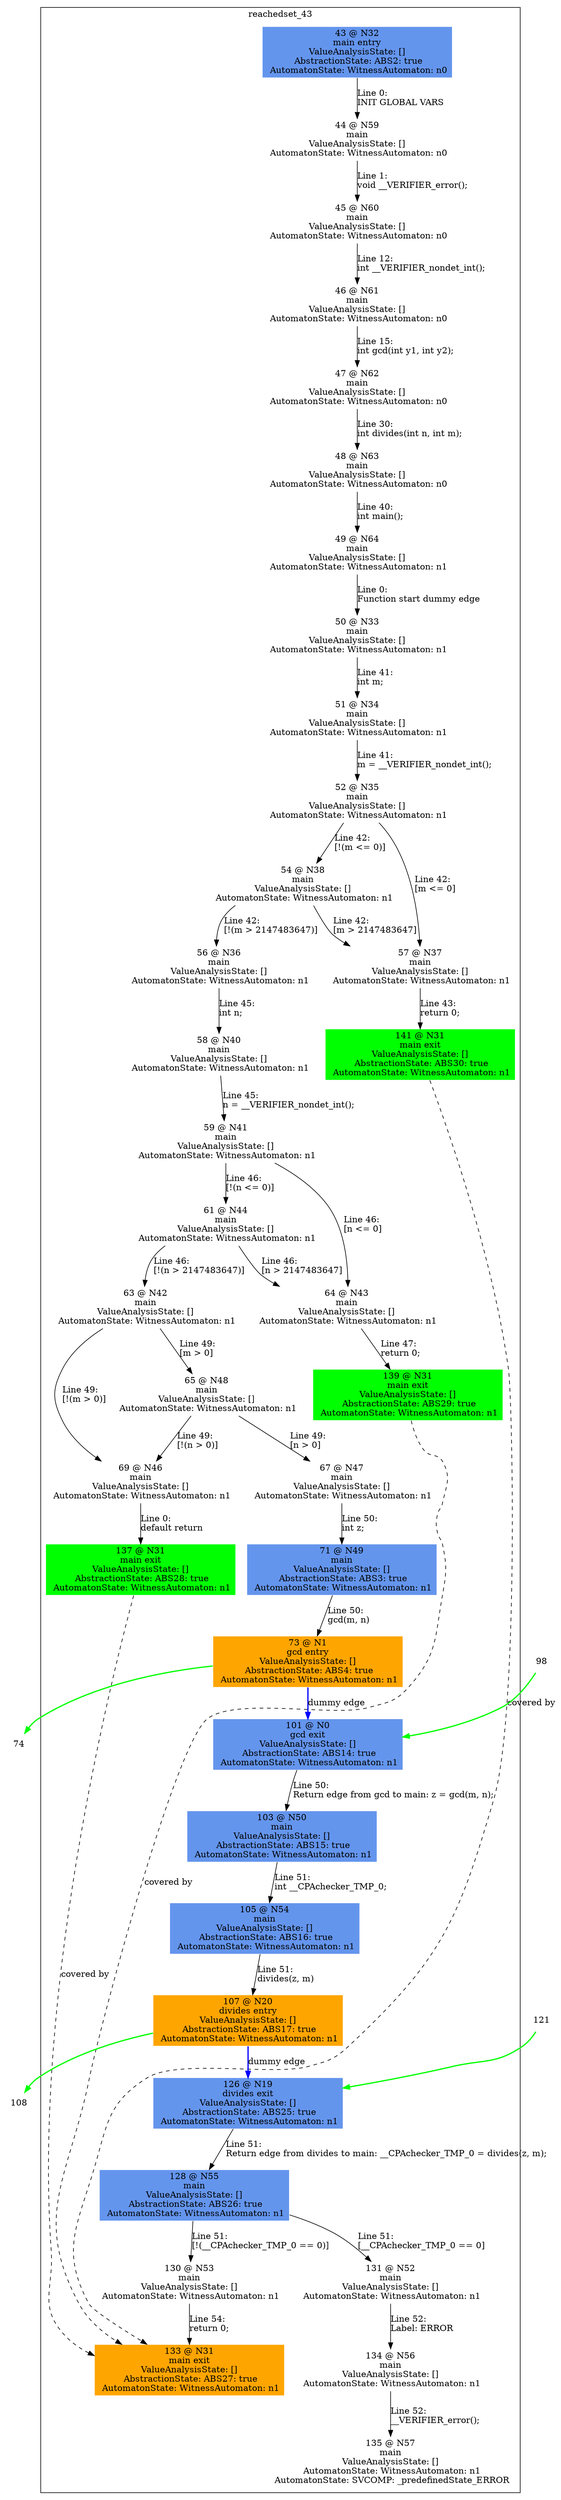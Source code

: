 digraph ARG {
node [style="filled" shape="box" color="white"]
subgraph cluster_43 {
label="reachedset_43"
43 [fillcolor="cornflowerblue" label="43 @ N32\nmain entry\nValueAnalysisState: []\n AbstractionState: ABS2: true\n AutomatonState: WitnessAutomaton: n0\n" id="43"]
44 [label="44 @ N59\nmain\nValueAnalysisState: []\n AutomatonState: WitnessAutomaton: n0\n" id="44"]
45 [label="45 @ N60\nmain\nValueAnalysisState: []\n AutomatonState: WitnessAutomaton: n0\n" id="45"]
46 [label="46 @ N61\nmain\nValueAnalysisState: []\n AutomatonState: WitnessAutomaton: n0\n" id="46"]
47 [label="47 @ N62\nmain\nValueAnalysisState: []\n AutomatonState: WitnessAutomaton: n0\n" id="47"]
48 [label="48 @ N63\nmain\nValueAnalysisState: []\n AutomatonState: WitnessAutomaton: n0\n" id="48"]
49 [label="49 @ N64\nmain\nValueAnalysisState: []\n AutomatonState: WitnessAutomaton: n1\n" id="49"]
50 [label="50 @ N33\nmain\nValueAnalysisState: []\n AutomatonState: WitnessAutomaton: n1\n" id="50"]
51 [label="51 @ N34\nmain\nValueAnalysisState: []\n AutomatonState: WitnessAutomaton: n1\n" id="51"]
52 [label="52 @ N35\nmain\nValueAnalysisState: []\n AutomatonState: WitnessAutomaton: n1\n" id="52"]
57 [label="57 @ N37\nmain\nValueAnalysisState: []\n AutomatonState: WitnessAutomaton: n1\n" id="57"]
141 [fillcolor="green" label="141 @ N31\nmain exit\nValueAnalysisState: []\n AbstractionState: ABS30: true\n AutomatonState: WitnessAutomaton: n1\n" id="141"]
54 [label="54 @ N38\nmain\nValueAnalysisState: []\n AutomatonState: WitnessAutomaton: n1\n" id="54"]
56 [label="56 @ N36\nmain\nValueAnalysisState: []\n AutomatonState: WitnessAutomaton: n1\n" id="56"]
58 [label="58 @ N40\nmain\nValueAnalysisState: []\n AutomatonState: WitnessAutomaton: n1\n" id="58"]
59 [label="59 @ N41\nmain\nValueAnalysisState: []\n AutomatonState: WitnessAutomaton: n1\n" id="59"]
64 [label="64 @ N43\nmain\nValueAnalysisState: []\n AutomatonState: WitnessAutomaton: n1\n" id="64"]
139 [fillcolor="green" label="139 @ N31\nmain exit\nValueAnalysisState: []\n AbstractionState: ABS29: true\n AutomatonState: WitnessAutomaton: n1\n" id="139"]
61 [label="61 @ N44\nmain\nValueAnalysisState: []\n AutomatonState: WitnessAutomaton: n1\n" id="61"]
63 [label="63 @ N42\nmain\nValueAnalysisState: []\n AutomatonState: WitnessAutomaton: n1\n" id="63"]
69 [label="69 @ N46\nmain\nValueAnalysisState: []\n AutomatonState: WitnessAutomaton: n1\n" id="69"]
137 [fillcolor="green" label="137 @ N31\nmain exit\nValueAnalysisState: []\n AbstractionState: ABS28: true\n AutomatonState: WitnessAutomaton: n1\n" id="137"]
65 [label="65 @ N48\nmain\nValueAnalysisState: []\n AutomatonState: WitnessAutomaton: n1\n" id="65"]
67 [label="67 @ N47\nmain\nValueAnalysisState: []\n AutomatonState: WitnessAutomaton: n1\n" id="67"]
71 [fillcolor="cornflowerblue" label="71 @ N49\nmain\nValueAnalysisState: []\n AbstractionState: ABS3: true\n AutomatonState: WitnessAutomaton: n1\n" id="71"]
73 [fillcolor="orange" label="73 @ N1\ngcd entry\nValueAnalysisState: []\n AbstractionState: ABS4: true\n AutomatonState: WitnessAutomaton: n1\n" id="73"]
101 [fillcolor="cornflowerblue" label="101 @ N0\ngcd exit\nValueAnalysisState: []\n AbstractionState: ABS14: true\n AutomatonState: WitnessAutomaton: n1\n" id="101"]
103 [fillcolor="cornflowerblue" label="103 @ N50\nmain\nValueAnalysisState: []\n AbstractionState: ABS15: true\n AutomatonState: WitnessAutomaton: n1\n" id="103"]
105 [fillcolor="cornflowerblue" label="105 @ N54\nmain\nValueAnalysisState: []\n AbstractionState: ABS16: true\n AutomatonState: WitnessAutomaton: n1\n" id="105"]
107 [fillcolor="orange" label="107 @ N20\ndivides entry\nValueAnalysisState: []\n AbstractionState: ABS17: true\n AutomatonState: WitnessAutomaton: n1\n" id="107"]
126 [fillcolor="cornflowerblue" label="126 @ N19\ndivides exit\nValueAnalysisState: []\n AbstractionState: ABS25: true\n AutomatonState: WitnessAutomaton: n1\n" id="126"]
128 [fillcolor="cornflowerblue" label="128 @ N55\nmain\nValueAnalysisState: []\n AbstractionState: ABS26: true\n AutomatonState: WitnessAutomaton: n1\n" id="128"]
131 [label="131 @ N52\nmain\nValueAnalysisState: []\n AutomatonState: WitnessAutomaton: n1\n" id="131"]
134 [label="134 @ N56\nmain\nValueAnalysisState: []\n AutomatonState: WitnessAutomaton: n1\n" id="134"]
135 [label="135 @ N57\nmain\nValueAnalysisState: []\n AutomatonState: WitnessAutomaton: n1\n AutomatonState: SVCOMP: _predefinedState_ERROR\n" id="135"]
130 [label="130 @ N53\nmain\nValueAnalysisState: []\n AutomatonState: WitnessAutomaton: n1\n" id="130"]
133 [fillcolor="orange" label="133 @ N31\nmain exit\nValueAnalysisState: []\n AbstractionState: ABS27: true\n AutomatonState: WitnessAutomaton: n1\n" id="133"]
43 -> 44 [label="Line 0: \lINIT GLOBAL VARS\l" id="43 -> 44"]
44 -> 45 [label="Line 1: \lvoid __VERIFIER_error();\l" id="44 -> 45"]
45 -> 46 [label="Line 12: \lint __VERIFIER_nondet_int();\l" id="45 -> 46"]
46 -> 47 [label="Line 15: \lint gcd(int y1, int y2);\l" id="46 -> 47"]
47 -> 48 [label="Line 30: \lint divides(int n, int m);\l" id="47 -> 48"]
48 -> 49 [label="Line 40: \lint main();\l" id="48 -> 49"]
49 -> 50 [label="Line 0: \lFunction start dummy edge\l" id="49 -> 50"]
50 -> 51 [label="Line 41: \lint m;\l" id="50 -> 51"]
51 -> 52 [label="Line 41: \lm = __VERIFIER_nondet_int();\l" id="51 -> 52"]
52 -> 54 [label="Line 42: \l[!(m <= 0)]\l" id="52 -> 54"]
52 -> 57 [label="Line 42: \l[m <= 0]\l" id="52 -> 57"]
57 -> 141 [label="Line 43: \lreturn 0;\l" id="57 -> 141"]
54 -> 56 [label="Line 42: \l[!(m > 2147483647)]\l" id="54 -> 56"]
54 -> 57 [label="Line 42: \l[m > 2147483647]\l" id="54 -> 57"]
56 -> 58 [label="Line 45: \lint n;\l" id="56 -> 58"]
58 -> 59 [label="Line 45: \ln = __VERIFIER_nondet_int();\l" id="58 -> 59"]
59 -> 61 [label="Line 46: \l[!(n <= 0)]\l" id="59 -> 61"]
59 -> 64 [label="Line 46: \l[n <= 0]\l" id="59 -> 64"]
64 -> 139 [label="Line 47: \lreturn 0;\l" id="64 -> 139"]
61 -> 63 [label="Line 46: \l[!(n > 2147483647)]\l" id="61 -> 63"]
61 -> 64 [label="Line 46: \l[n > 2147483647]\l" id="61 -> 64"]
63 -> 65 [label="Line 49: \l[m > 0]\l" id="63 -> 65"]
63 -> 69 [label="Line 49: \l[!(m > 0)]\l" id="63 -> 69"]
69 -> 137 [label="Line 0: \ldefault return\l" id="69 -> 137"]
65 -> 67 [label="Line 49: \l[n > 0]\l" id="65 -> 67"]
65 -> 69 [label="Line 49: \l[!(n > 0)]\l" id="65 -> 69"]
67 -> 71 [label="Line 50: \lint z;\l" id="67 -> 71"]
71 -> 73 [label="Line 50: \lgcd(m, n)\l" id="71 -> 73"]
73 -> 101 [style="bold" color="blue" label="dummy edge" id="73 -> 101"]
101 -> 103 [label="Line 50: \lReturn edge from gcd to main: z = gcd(m, n);\l" id="101 -> 103"]
103 -> 105 [label="Line 51: \lint __CPAchecker_TMP_0;\l" id="103 -> 105"]
105 -> 107 [label="Line 51: \ldivides(z, m)\l" id="105 -> 107"]
107 -> 126 [style="bold" color="blue" label="dummy edge" id="107 -> 126"]
126 -> 128 [label="Line 51: \lReturn edge from divides to main: __CPAchecker_TMP_0 = divides(z, m);\l" id="126 -> 128"]
128 -> 130 [label="Line 51: \l[!(__CPAchecker_TMP_0 == 0)]\l" id="128 -> 130"]
128 -> 131 [label="Line 51: \l[__CPAchecker_TMP_0 == 0]\l" id="128 -> 131"]
131 -> 134 [label="Line 52: \lLabel: ERROR\l" id="131 -> 134"]
134 -> 135 [label="Line 52: \l__VERIFIER_error();\l" id="134 -> 135"]
130 -> 133 [label="Line 54: \lreturn 0;\l" id="130 -> 133"]
137 -> 133 [style="dashed" weight="0" label="covered by"]
139 -> 133 [style="dashed" weight="0" label="covered by"]
141 -> 133 [style="dashed" weight="0" label="covered by"]
}
73 -> 74 [color=green style=bold]
107 -> 108 [color=green style=bold]
121 -> 126 [color=green style=bold]
98 -> 101 [color=green style=bold]
}
